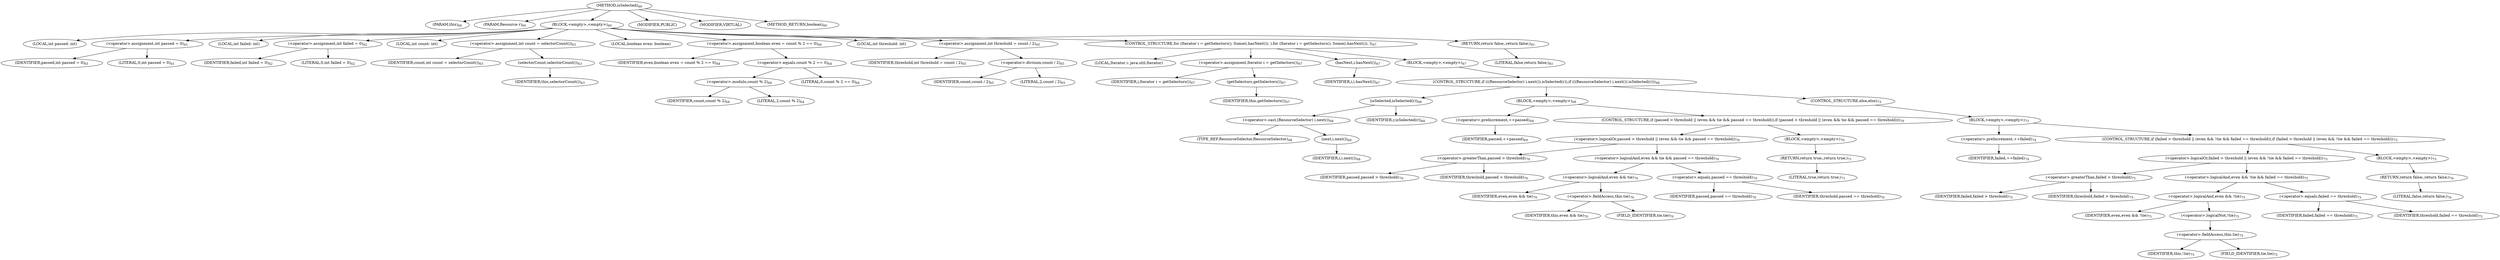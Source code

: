 digraph "isSelected" {  
"50" [label = <(METHOD,isSelected)<SUB>60</SUB>> ]
"6" [label = <(PARAM,this)<SUB>60</SUB>> ]
"51" [label = <(PARAM,Resource r)<SUB>60</SUB>> ]
"52" [label = <(BLOCK,&lt;empty&gt;,&lt;empty&gt;)<SUB>60</SUB>> ]
"53" [label = <(LOCAL,int passed: int)> ]
"54" [label = <(&lt;operator&gt;.assignment,int passed = 0)<SUB>61</SUB>> ]
"55" [label = <(IDENTIFIER,passed,int passed = 0)<SUB>61</SUB>> ]
"56" [label = <(LITERAL,0,int passed = 0)<SUB>61</SUB>> ]
"57" [label = <(LOCAL,int failed: int)> ]
"58" [label = <(&lt;operator&gt;.assignment,int failed = 0)<SUB>62</SUB>> ]
"59" [label = <(IDENTIFIER,failed,int failed = 0)<SUB>62</SUB>> ]
"60" [label = <(LITERAL,0,int failed = 0)<SUB>62</SUB>> ]
"61" [label = <(LOCAL,int count: int)> ]
"62" [label = <(&lt;operator&gt;.assignment,int count = selectorCount())<SUB>63</SUB>> ]
"63" [label = <(IDENTIFIER,count,int count = selectorCount())<SUB>63</SUB>> ]
"64" [label = <(selectorCount,selectorCount())<SUB>63</SUB>> ]
"5" [label = <(IDENTIFIER,this,selectorCount())<SUB>63</SUB>> ]
"65" [label = <(LOCAL,boolean even: boolean)> ]
"66" [label = <(&lt;operator&gt;.assignment,boolean even = count % 2 == 0)<SUB>64</SUB>> ]
"67" [label = <(IDENTIFIER,even,boolean even = count % 2 == 0)<SUB>64</SUB>> ]
"68" [label = <(&lt;operator&gt;.equals,count % 2 == 0)<SUB>64</SUB>> ]
"69" [label = <(&lt;operator&gt;.modulo,count % 2)<SUB>64</SUB>> ]
"70" [label = <(IDENTIFIER,count,count % 2)<SUB>64</SUB>> ]
"71" [label = <(LITERAL,2,count % 2)<SUB>64</SUB>> ]
"72" [label = <(LITERAL,0,count % 2 == 0)<SUB>64</SUB>> ]
"73" [label = <(LOCAL,int threshold: int)> ]
"74" [label = <(&lt;operator&gt;.assignment,int threshold = count / 2)<SUB>65</SUB>> ]
"75" [label = <(IDENTIFIER,threshold,int threshold = count / 2)<SUB>65</SUB>> ]
"76" [label = <(&lt;operator&gt;.division,count / 2)<SUB>65</SUB>> ]
"77" [label = <(IDENTIFIER,count,count / 2)<SUB>65</SUB>> ]
"78" [label = <(LITERAL,2,count / 2)<SUB>65</SUB>> ]
"79" [label = <(CONTROL_STRUCTURE,for (Iterator i = getSelectors(); Some(i.hasNext()); ),for (Iterator i = getSelectors(); Some(i.hasNext()); ))<SUB>67</SUB>> ]
"80" [label = <(LOCAL,Iterator i: java.util.Iterator)> ]
"81" [label = <(&lt;operator&gt;.assignment,Iterator i = getSelectors())<SUB>67</SUB>> ]
"82" [label = <(IDENTIFIER,i,Iterator i = getSelectors())<SUB>67</SUB>> ]
"83" [label = <(getSelectors,getSelectors())<SUB>67</SUB>> ]
"7" [label = <(IDENTIFIER,this,getSelectors())<SUB>67</SUB>> ]
"84" [label = <(hasNext,i.hasNext())<SUB>67</SUB>> ]
"85" [label = <(IDENTIFIER,i,i.hasNext())<SUB>67</SUB>> ]
"86" [label = <(BLOCK,&lt;empty&gt;,&lt;empty&gt;)<SUB>67</SUB>> ]
"87" [label = <(CONTROL_STRUCTURE,if (((ResourceSelector) i.next()).isSelected(r)),if (((ResourceSelector) i.next()).isSelected(r)))<SUB>68</SUB>> ]
"88" [label = <(isSelected,isSelected(r))<SUB>68</SUB>> ]
"89" [label = <(&lt;operator&gt;.cast,(ResourceSelector) i.next())<SUB>68</SUB>> ]
"90" [label = <(TYPE_REF,ResourceSelector,ResourceSelector)<SUB>68</SUB>> ]
"91" [label = <(next,i.next())<SUB>68</SUB>> ]
"92" [label = <(IDENTIFIER,i,i.next())<SUB>68</SUB>> ]
"93" [label = <(IDENTIFIER,r,isSelected(r))<SUB>68</SUB>> ]
"94" [label = <(BLOCK,&lt;empty&gt;,&lt;empty&gt;)<SUB>68</SUB>> ]
"95" [label = <(&lt;operator&gt;.preIncrement,++passed)<SUB>69</SUB>> ]
"96" [label = <(IDENTIFIER,passed,++passed)<SUB>69</SUB>> ]
"97" [label = <(CONTROL_STRUCTURE,if (passed &gt; threshold || (even &amp;&amp; tie &amp;&amp; passed == threshold)),if (passed &gt; threshold || (even &amp;&amp; tie &amp;&amp; passed == threshold)))<SUB>70</SUB>> ]
"98" [label = <(&lt;operator&gt;.logicalOr,passed &gt; threshold || (even &amp;&amp; tie &amp;&amp; passed == threshold))<SUB>70</SUB>> ]
"99" [label = <(&lt;operator&gt;.greaterThan,passed &gt; threshold)<SUB>70</SUB>> ]
"100" [label = <(IDENTIFIER,passed,passed &gt; threshold)<SUB>70</SUB>> ]
"101" [label = <(IDENTIFIER,threshold,passed &gt; threshold)<SUB>70</SUB>> ]
"102" [label = <(&lt;operator&gt;.logicalAnd,even &amp;&amp; tie &amp;&amp; passed == threshold)<SUB>70</SUB>> ]
"103" [label = <(&lt;operator&gt;.logicalAnd,even &amp;&amp; tie)<SUB>70</SUB>> ]
"104" [label = <(IDENTIFIER,even,even &amp;&amp; tie)<SUB>70</SUB>> ]
"105" [label = <(&lt;operator&gt;.fieldAccess,this.tie)<SUB>70</SUB>> ]
"106" [label = <(IDENTIFIER,this,even &amp;&amp; tie)<SUB>70</SUB>> ]
"107" [label = <(FIELD_IDENTIFIER,tie,tie)<SUB>70</SUB>> ]
"108" [label = <(&lt;operator&gt;.equals,passed == threshold)<SUB>70</SUB>> ]
"109" [label = <(IDENTIFIER,passed,passed == threshold)<SUB>70</SUB>> ]
"110" [label = <(IDENTIFIER,threshold,passed == threshold)<SUB>70</SUB>> ]
"111" [label = <(BLOCK,&lt;empty&gt;,&lt;empty&gt;)<SUB>70</SUB>> ]
"112" [label = <(RETURN,return true;,return true;)<SUB>71</SUB>> ]
"113" [label = <(LITERAL,true,return true;)<SUB>71</SUB>> ]
"114" [label = <(CONTROL_STRUCTURE,else,else)<SUB>73</SUB>> ]
"115" [label = <(BLOCK,&lt;empty&gt;,&lt;empty&gt;)<SUB>73</SUB>> ]
"116" [label = <(&lt;operator&gt;.preIncrement,++failed)<SUB>74</SUB>> ]
"117" [label = <(IDENTIFIER,failed,++failed)<SUB>74</SUB>> ]
"118" [label = <(CONTROL_STRUCTURE,if (failed &gt; threshold || (even &amp;&amp; !tie &amp;&amp; failed == threshold)),if (failed &gt; threshold || (even &amp;&amp; !tie &amp;&amp; failed == threshold)))<SUB>75</SUB>> ]
"119" [label = <(&lt;operator&gt;.logicalOr,failed &gt; threshold || (even &amp;&amp; !tie &amp;&amp; failed == threshold))<SUB>75</SUB>> ]
"120" [label = <(&lt;operator&gt;.greaterThan,failed &gt; threshold)<SUB>75</SUB>> ]
"121" [label = <(IDENTIFIER,failed,failed &gt; threshold)<SUB>75</SUB>> ]
"122" [label = <(IDENTIFIER,threshold,failed &gt; threshold)<SUB>75</SUB>> ]
"123" [label = <(&lt;operator&gt;.logicalAnd,even &amp;&amp; !tie &amp;&amp; failed == threshold)<SUB>75</SUB>> ]
"124" [label = <(&lt;operator&gt;.logicalAnd,even &amp;&amp; !tie)<SUB>75</SUB>> ]
"125" [label = <(IDENTIFIER,even,even &amp;&amp; !tie)<SUB>75</SUB>> ]
"126" [label = <(&lt;operator&gt;.logicalNot,!tie)<SUB>75</SUB>> ]
"127" [label = <(&lt;operator&gt;.fieldAccess,this.tie)<SUB>75</SUB>> ]
"128" [label = <(IDENTIFIER,this,!tie)<SUB>75</SUB>> ]
"129" [label = <(FIELD_IDENTIFIER,tie,tie)<SUB>75</SUB>> ]
"130" [label = <(&lt;operator&gt;.equals,failed == threshold)<SUB>75</SUB>> ]
"131" [label = <(IDENTIFIER,failed,failed == threshold)<SUB>75</SUB>> ]
"132" [label = <(IDENTIFIER,threshold,failed == threshold)<SUB>75</SUB>> ]
"133" [label = <(BLOCK,&lt;empty&gt;,&lt;empty&gt;)<SUB>75</SUB>> ]
"134" [label = <(RETURN,return false;,return false;)<SUB>76</SUB>> ]
"135" [label = <(LITERAL,false,return false;)<SUB>76</SUB>> ]
"136" [label = <(RETURN,return false;,return false;)<SUB>81</SUB>> ]
"137" [label = <(LITERAL,false,return false;)<SUB>81</SUB>> ]
"138" [label = <(MODIFIER,PUBLIC)> ]
"139" [label = <(MODIFIER,VIRTUAL)> ]
"140" [label = <(METHOD_RETURN,boolean)<SUB>60</SUB>> ]
  "50" -> "6" 
  "50" -> "51" 
  "50" -> "52" 
  "50" -> "138" 
  "50" -> "139" 
  "50" -> "140" 
  "52" -> "53" 
  "52" -> "54" 
  "52" -> "57" 
  "52" -> "58" 
  "52" -> "61" 
  "52" -> "62" 
  "52" -> "65" 
  "52" -> "66" 
  "52" -> "73" 
  "52" -> "74" 
  "52" -> "79" 
  "52" -> "136" 
  "54" -> "55" 
  "54" -> "56" 
  "58" -> "59" 
  "58" -> "60" 
  "62" -> "63" 
  "62" -> "64" 
  "64" -> "5" 
  "66" -> "67" 
  "66" -> "68" 
  "68" -> "69" 
  "68" -> "72" 
  "69" -> "70" 
  "69" -> "71" 
  "74" -> "75" 
  "74" -> "76" 
  "76" -> "77" 
  "76" -> "78" 
  "79" -> "80" 
  "79" -> "81" 
  "79" -> "84" 
  "79" -> "86" 
  "81" -> "82" 
  "81" -> "83" 
  "83" -> "7" 
  "84" -> "85" 
  "86" -> "87" 
  "87" -> "88" 
  "87" -> "94" 
  "87" -> "114" 
  "88" -> "89" 
  "88" -> "93" 
  "89" -> "90" 
  "89" -> "91" 
  "91" -> "92" 
  "94" -> "95" 
  "94" -> "97" 
  "95" -> "96" 
  "97" -> "98" 
  "97" -> "111" 
  "98" -> "99" 
  "98" -> "102" 
  "99" -> "100" 
  "99" -> "101" 
  "102" -> "103" 
  "102" -> "108" 
  "103" -> "104" 
  "103" -> "105" 
  "105" -> "106" 
  "105" -> "107" 
  "108" -> "109" 
  "108" -> "110" 
  "111" -> "112" 
  "112" -> "113" 
  "114" -> "115" 
  "115" -> "116" 
  "115" -> "118" 
  "116" -> "117" 
  "118" -> "119" 
  "118" -> "133" 
  "119" -> "120" 
  "119" -> "123" 
  "120" -> "121" 
  "120" -> "122" 
  "123" -> "124" 
  "123" -> "130" 
  "124" -> "125" 
  "124" -> "126" 
  "126" -> "127" 
  "127" -> "128" 
  "127" -> "129" 
  "130" -> "131" 
  "130" -> "132" 
  "133" -> "134" 
  "134" -> "135" 
  "136" -> "137" 
}
